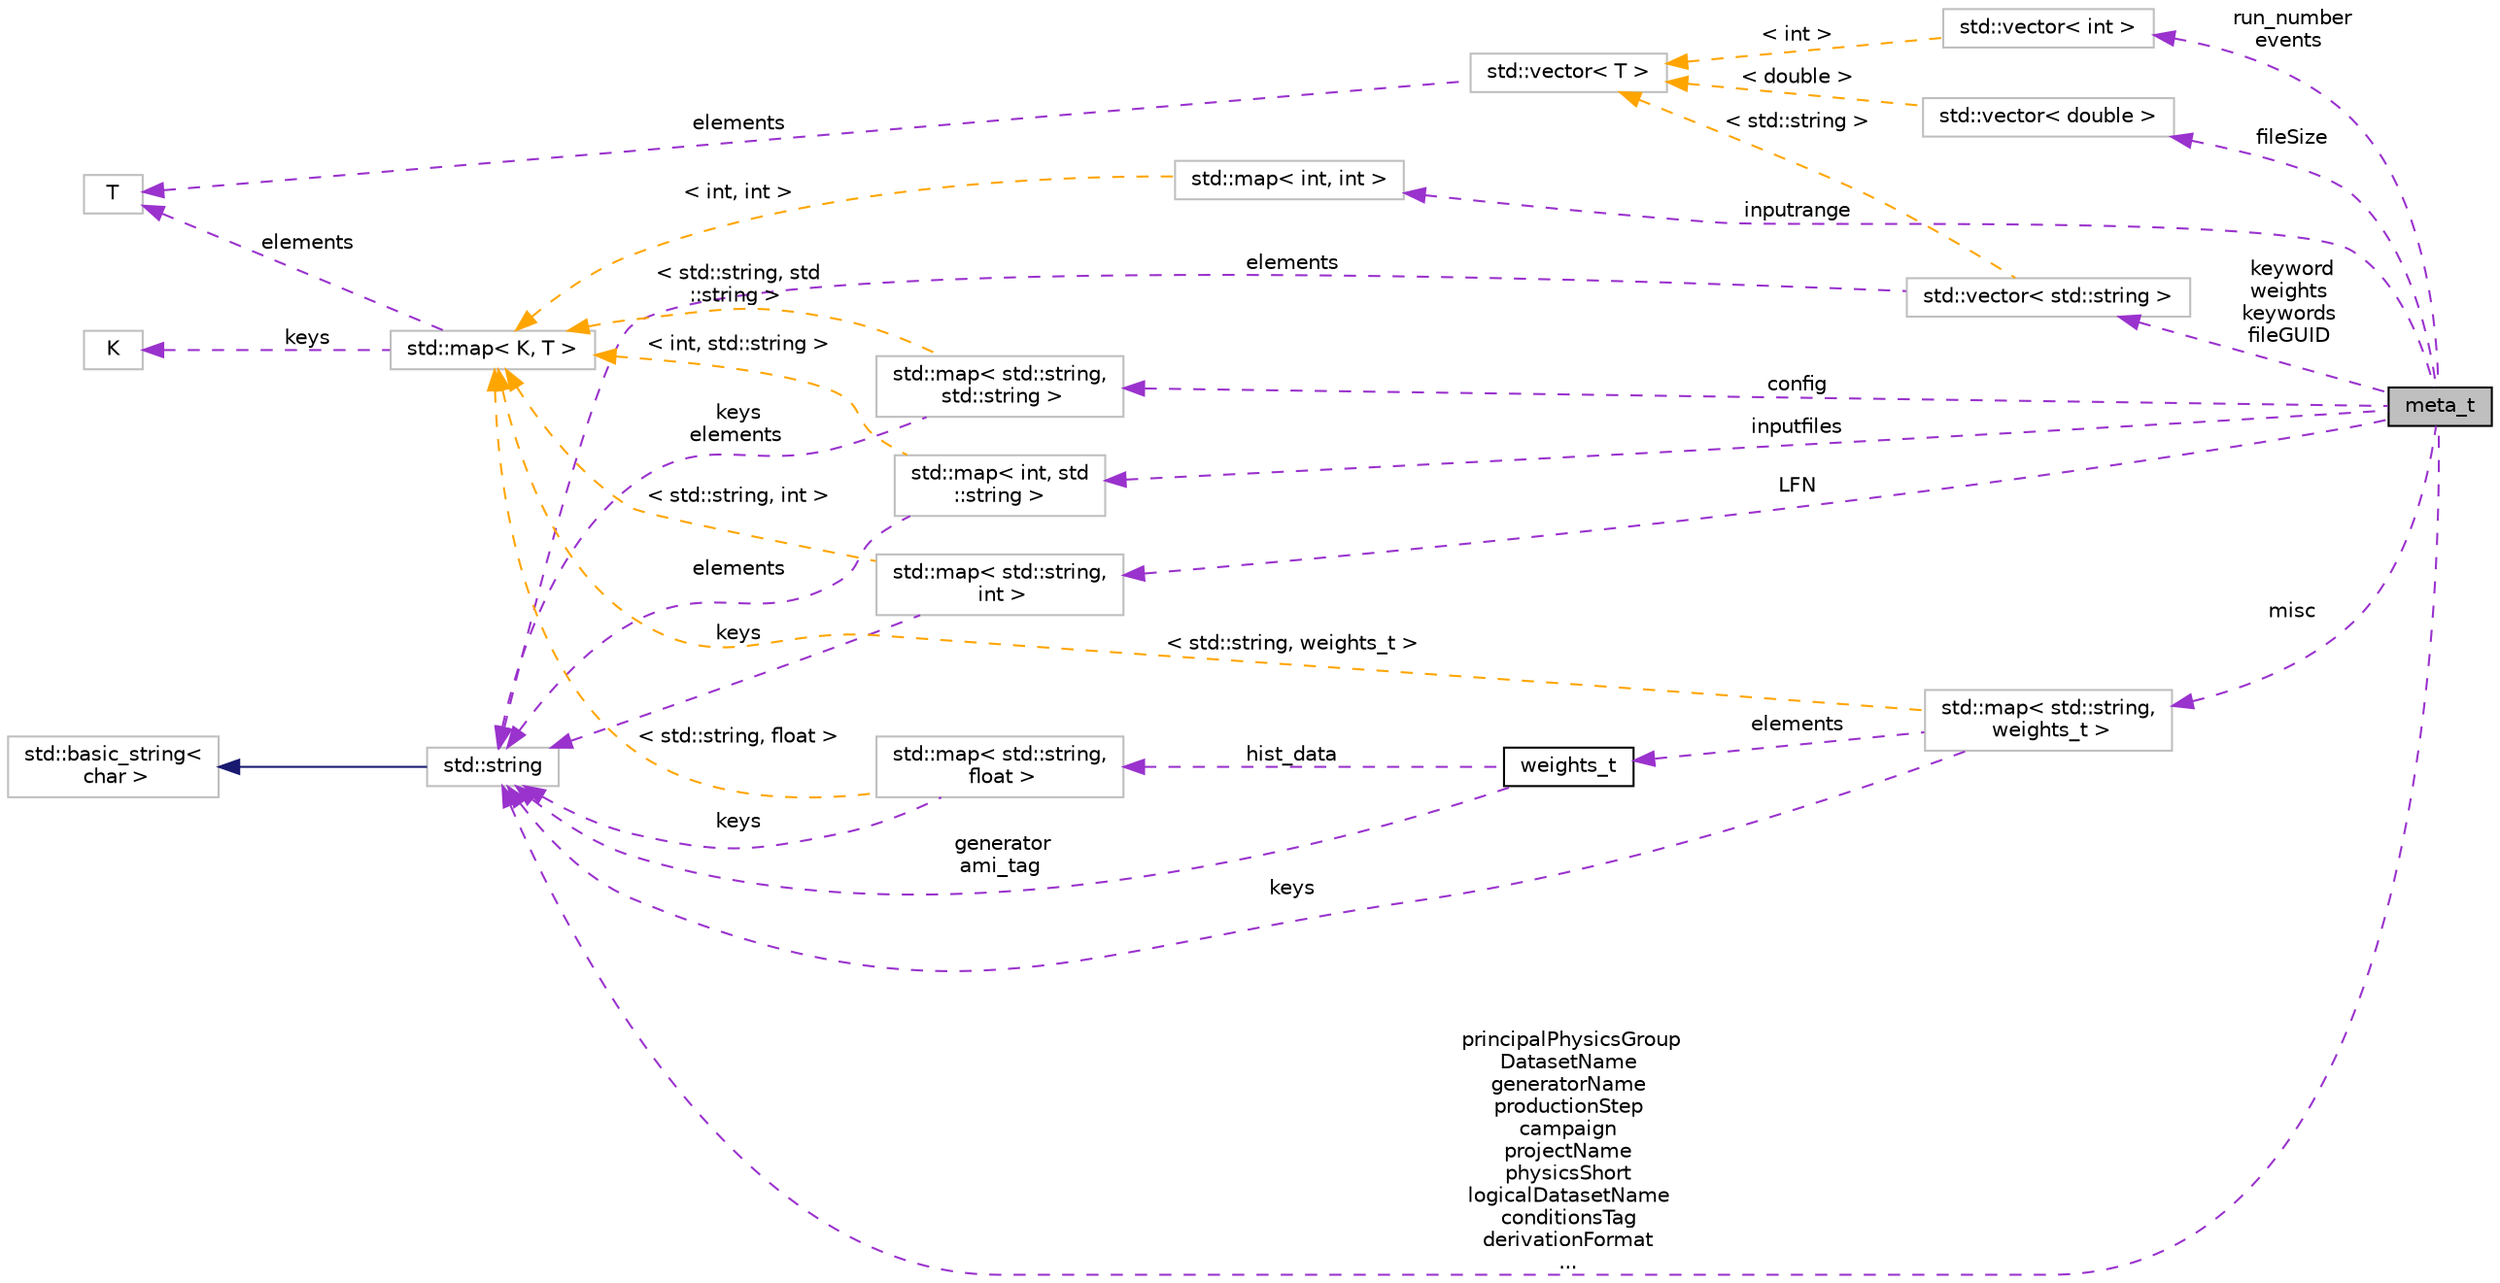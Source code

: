 digraph "meta_t"
{
 // INTERACTIVE_SVG=YES
 // LATEX_PDF_SIZE
  edge [fontname="Helvetica",fontsize="10",labelfontname="Helvetica",labelfontsize="10"];
  node [fontname="Helvetica",fontsize="10",shape=record];
  rankdir="LR";
  Node1 [label="meta_t",height=0.2,width=0.4,color="black", fillcolor="grey75", style="filled", fontcolor="black",tooltip="Main structure for storing metadata about physics datasets."];
  Node2 -> Node1 [dir="back",color="darkorchid3",fontsize="10",style="dashed",label=" LFN" ,fontname="Helvetica"];
  Node2 [label="std::map\< std::string,\l int \>",height=0.2,width=0.4,color="grey75", fillcolor="white", style="filled",tooltip=" "];
  Node3 -> Node2 [dir="back",color="darkorchid3",fontsize="10",style="dashed",label=" keys" ,fontname="Helvetica"];
  Node3 [label="std::string",height=0.2,width=0.4,color="grey75", fillcolor="white", style="filled",tooltip="STL class."];
  Node4 -> Node3 [dir="back",color="midnightblue",fontsize="10",style="solid",fontname="Helvetica"];
  Node4 [label="std::basic_string\<\l char \>",height=0.2,width=0.4,color="grey75", fillcolor="white", style="filled",tooltip="STL class."];
  Node5 -> Node2 [dir="back",color="orange",fontsize="10",style="dashed",label=" \< std::string, int \>" ,fontname="Helvetica"];
  Node5 [label="std::map\< K, T \>",height=0.2,width=0.4,color="grey75", fillcolor="white", style="filled",tooltip="STL class."];
  Node6 -> Node5 [dir="back",color="darkorchid3",fontsize="10",style="dashed",label=" keys" ,fontname="Helvetica"];
  Node6 [label="K",height=0.2,width=0.4,color="grey75", fillcolor="white", style="filled",tooltip=" "];
  Node7 -> Node5 [dir="back",color="darkorchid3",fontsize="10",style="dashed",label=" elements" ,fontname="Helvetica"];
  Node7 [label="T",height=0.2,width=0.4,color="grey75", fillcolor="white", style="filled",tooltip=" "];
  Node8 -> Node1 [dir="back",color="darkorchid3",fontsize="10",style="dashed",label=" misc" ,fontname="Helvetica"];
  Node8 [label="std::map\< std::string,\l weights_t \>",height=0.2,width=0.4,color="grey75", fillcolor="white", style="filled",tooltip=" "];
  Node9 -> Node8 [dir="back",color="darkorchid3",fontsize="10",style="dashed",label=" elements" ,fontname="Helvetica"];
  Node9 [label="weights_t",height=0.2,width=0.4,color="black", fillcolor="white", style="filled",URL="$structweights__t.html",tooltip="Structure to hold weight-related information for events."];
  Node10 -> Node9 [dir="back",color="darkorchid3",fontsize="10",style="dashed",label=" hist_data" ,fontname="Helvetica"];
  Node10 [label="std::map\< std::string,\l float \>",height=0.2,width=0.4,color="grey75", fillcolor="white", style="filled",tooltip=" "];
  Node3 -> Node10 [dir="back",color="darkorchid3",fontsize="10",style="dashed",label=" keys" ,fontname="Helvetica"];
  Node5 -> Node10 [dir="back",color="orange",fontsize="10",style="dashed",label=" \< std::string, float \>" ,fontname="Helvetica"];
  Node3 -> Node9 [dir="back",color="darkorchid3",fontsize="10",style="dashed",label=" generator\nami_tag" ,fontname="Helvetica"];
  Node3 -> Node8 [dir="back",color="darkorchid3",fontsize="10",style="dashed",label=" keys" ,fontname="Helvetica"];
  Node5 -> Node8 [dir="back",color="orange",fontsize="10",style="dashed",label=" \< std::string, weights_t \>" ,fontname="Helvetica"];
  Node11 -> Node1 [dir="back",color="darkorchid3",fontsize="10",style="dashed",label=" inputrange" ,fontname="Helvetica"];
  Node11 [label="std::map\< int, int \>",height=0.2,width=0.4,color="grey75", fillcolor="white", style="filled",tooltip=" "];
  Node5 -> Node11 [dir="back",color="orange",fontsize="10",style="dashed",label=" \< int, int \>" ,fontname="Helvetica"];
  Node12 -> Node1 [dir="back",color="darkorchid3",fontsize="10",style="dashed",label=" config" ,fontname="Helvetica"];
  Node12 [label="std::map\< std::string,\l std::string \>",height=0.2,width=0.4,color="grey75", fillcolor="white", style="filled",tooltip=" "];
  Node3 -> Node12 [dir="back",color="darkorchid3",fontsize="10",style="dashed",label=" keys\nelements" ,fontname="Helvetica"];
  Node5 -> Node12 [dir="back",color="orange",fontsize="10",style="dashed",label=" \< std::string, std\l::string \>" ,fontname="Helvetica"];
  Node3 -> Node1 [dir="back",color="darkorchid3",fontsize="10",style="dashed",label=" principalPhysicsGroup\nDatasetName\ngeneratorName\nproductionStep\ncampaign\nprojectName\nphysicsShort\nlogicalDatasetName\nconditionsTag\nderivationFormat\n..." ,fontname="Helvetica"];
  Node13 -> Node1 [dir="back",color="darkorchid3",fontsize="10",style="dashed",label=" run_number\nevents" ,fontname="Helvetica"];
  Node13 [label="std::vector\< int \>",height=0.2,width=0.4,color="grey75", fillcolor="white", style="filled",tooltip=" "];
  Node14 -> Node13 [dir="back",color="orange",fontsize="10",style="dashed",label=" \< int \>" ,fontname="Helvetica"];
  Node14 [label="std::vector\< T \>",height=0.2,width=0.4,color="grey75", fillcolor="white", style="filled",tooltip="STL class."];
  Node7 -> Node14 [dir="back",color="darkorchid3",fontsize="10",style="dashed",label=" elements" ,fontname="Helvetica"];
  Node15 -> Node1 [dir="back",color="darkorchid3",fontsize="10",style="dashed",label=" inputfiles" ,fontname="Helvetica"];
  Node15 [label="std::map\< int, std\l::string \>",height=0.2,width=0.4,color="grey75", fillcolor="white", style="filled",tooltip=" "];
  Node3 -> Node15 [dir="back",color="darkorchid3",fontsize="10",style="dashed",label=" elements" ,fontname="Helvetica"];
  Node5 -> Node15 [dir="back",color="orange",fontsize="10",style="dashed",label=" \< int, std::string \>" ,fontname="Helvetica"];
  Node16 -> Node1 [dir="back",color="darkorchid3",fontsize="10",style="dashed",label=" keyword\nweights\nkeywords\nfileGUID" ,fontname="Helvetica"];
  Node16 [label="std::vector\< std::string \>",height=0.2,width=0.4,color="grey75", fillcolor="white", style="filled",tooltip=" "];
  Node3 -> Node16 [dir="back",color="darkorchid3",fontsize="10",style="dashed",label=" elements" ,fontname="Helvetica"];
  Node14 -> Node16 [dir="back",color="orange",fontsize="10",style="dashed",label=" \< std::string \>" ,fontname="Helvetica"];
  Node17 -> Node1 [dir="back",color="darkorchid3",fontsize="10",style="dashed",label=" fileSize" ,fontname="Helvetica"];
  Node17 [label="std::vector\< double \>",height=0.2,width=0.4,color="grey75", fillcolor="white", style="filled",tooltip=" "];
  Node14 -> Node17 [dir="back",color="orange",fontsize="10",style="dashed",label=" \< double \>" ,fontname="Helvetica"];
}
